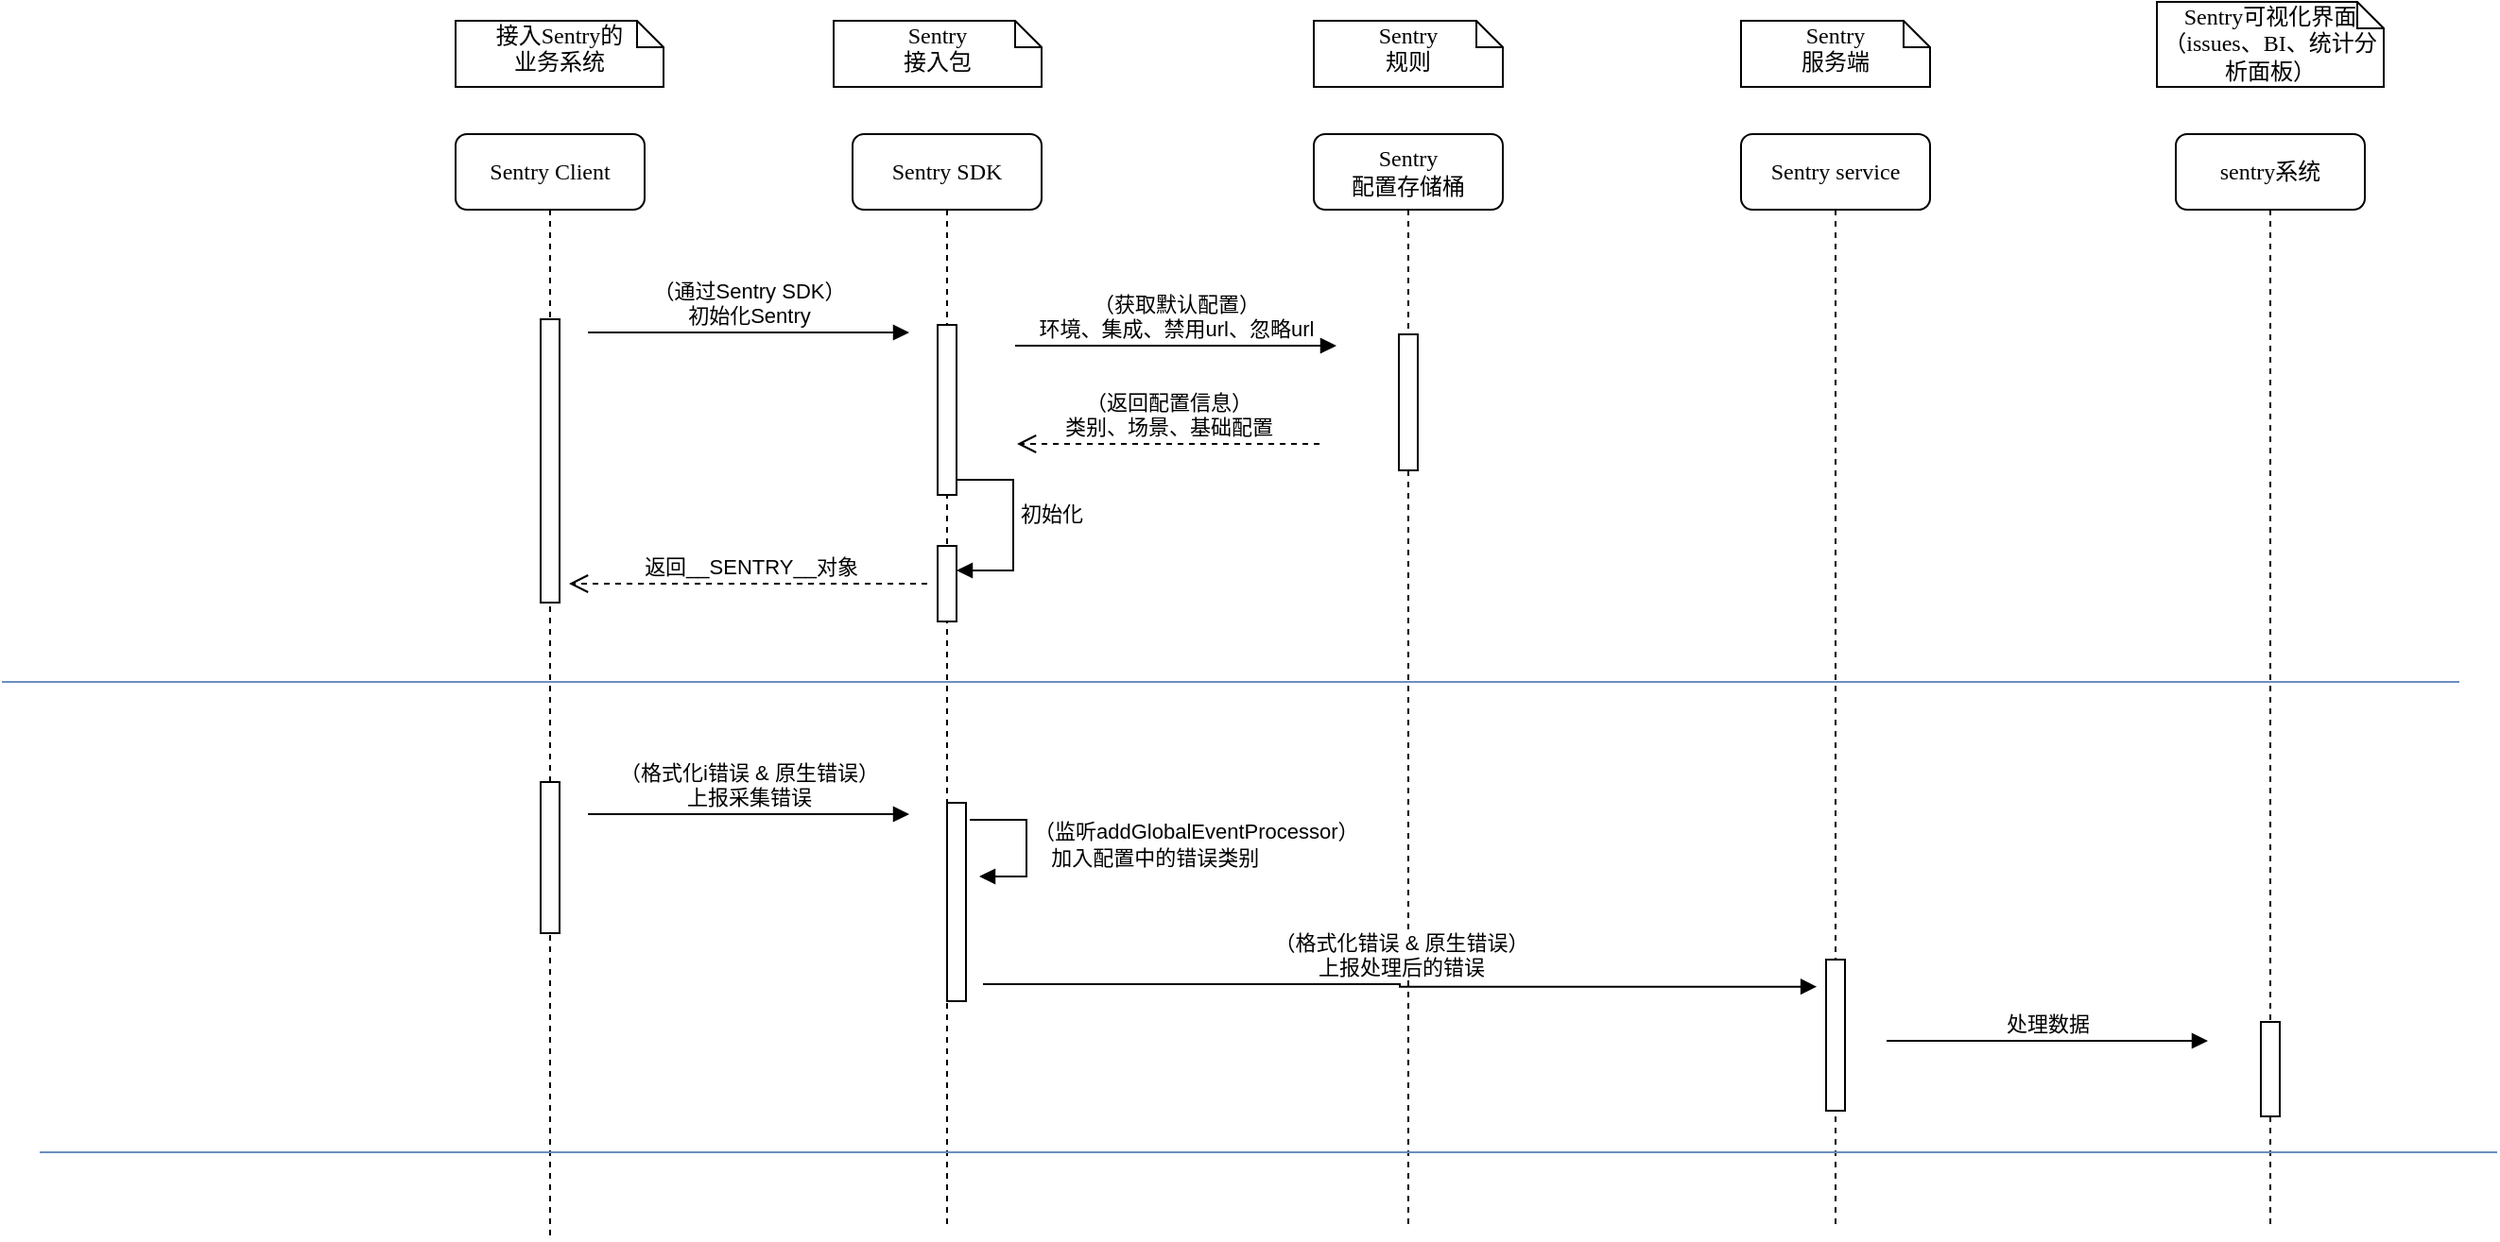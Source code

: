 <mxfile version="21.6.5" type="github">
  <diagram name="Page-1" id="13e1069c-82ec-6db2-03f1-153e76fe0fe0">
    <mxGraphModel dx="2322" dy="731" grid="1" gridSize="10" guides="1" tooltips="1" connect="1" arrows="1" fold="1" page="1" pageScale="1" pageWidth="1100" pageHeight="850" background="none" math="0" shadow="0">
      <root>
        <mxCell id="0" />
        <mxCell id="1" parent="0" />
        <mxCell id="-RjXNWNZFDge65mw0WvV-12" value="Sentry Client" style="shape=umlLifeline;perimeter=lifelinePerimeter;whiteSpace=wrap;html=1;container=1;collapsible=0;recursiveResize=0;outlineConnect=0;rounded=1;shadow=0;comic=0;labelBackgroundColor=none;strokeWidth=1;fontFamily=Verdana;fontSize=12;align=center;" parent="1" vertex="1">
          <mxGeometry x="-860" y="160" width="100" height="585" as="geometry" />
        </mxCell>
        <mxCell id="-RjXNWNZFDge65mw0WvV-13" value="" style="html=1;points=[];perimeter=orthogonalPerimeter;rounded=0;shadow=0;comic=0;labelBackgroundColor=none;strokeWidth=1;fontFamily=Verdana;fontSize=12;align=center;" parent="-RjXNWNZFDge65mw0WvV-12" vertex="1">
          <mxGeometry x="45" y="98" width="10" height="150" as="geometry" />
        </mxCell>
        <mxCell id="VhnIH6Gxjaamr10zynHm-16" value="" style="html=1;points=[];perimeter=orthogonalPerimeter;outlineConnect=0;targetShapes=umlLifeline;portConstraint=eastwest;newEdgeStyle={&quot;edgeStyle&quot;:&quot;elbowEdgeStyle&quot;,&quot;elbow&quot;:&quot;vertical&quot;,&quot;curved&quot;:0,&quot;rounded&quot;:0};" vertex="1" parent="-RjXNWNZFDge65mw0WvV-12">
          <mxGeometry x="45" y="343" width="10" height="80" as="geometry" />
        </mxCell>
        <mxCell id="-RjXNWNZFDge65mw0WvV-17" value="接入Sentry的&lt;br&gt;业务系统" style="shape=note;whiteSpace=wrap;html=1;size=14;verticalAlign=top;align=center;spacingTop=-6;rounded=0;shadow=0;comic=0;labelBackgroundColor=none;strokeWidth=1;fontFamily=Verdana;fontSize=12" parent="1" vertex="1">
          <mxGeometry x="-860" y="100" width="110" height="35" as="geometry" />
        </mxCell>
        <mxCell id="-RjXNWNZFDge65mw0WvV-18" value="Sentry&lt;br&gt;配置存储桶" style="shape=umlLifeline;perimeter=lifelinePerimeter;whiteSpace=wrap;html=1;container=1;collapsible=0;recursiveResize=0;outlineConnect=0;rounded=1;shadow=0;comic=0;labelBackgroundColor=none;strokeWidth=1;fontFamily=Verdana;fontSize=12;align=center;" parent="1" vertex="1">
          <mxGeometry x="-406" y="160" width="100" height="580" as="geometry" />
        </mxCell>
        <mxCell id="-RjXNWNZFDge65mw0WvV-19" value="" style="html=1;points=[];perimeter=orthogonalPerimeter;rounded=0;shadow=0;comic=0;labelBackgroundColor=none;strokeWidth=1;fontFamily=Verdana;fontSize=12;align=center;" parent="-RjXNWNZFDge65mw0WvV-18" vertex="1">
          <mxGeometry x="45" y="106" width="10" height="72" as="geometry" />
        </mxCell>
        <mxCell id="-RjXNWNZFDge65mw0WvV-20" value="Sentry&lt;br&gt;规则" style="shape=note;whiteSpace=wrap;html=1;size=14;verticalAlign=top;align=center;spacingTop=-6;rounded=0;shadow=0;comic=0;labelBackgroundColor=none;strokeWidth=1;fontFamily=Verdana;fontSize=12" parent="1" vertex="1">
          <mxGeometry x="-406" y="100" width="100" height="35" as="geometry" />
        </mxCell>
        <mxCell id="-RjXNWNZFDge65mw0WvV-21" value="Sentry SDK" style="shape=umlLifeline;perimeter=lifelinePerimeter;whiteSpace=wrap;html=1;container=1;collapsible=0;recursiveResize=0;outlineConnect=0;rounded=1;shadow=0;comic=0;labelBackgroundColor=none;strokeWidth=1;fontFamily=Verdana;fontSize=12;align=center;" parent="1" vertex="1">
          <mxGeometry x="-650" y="160" width="100" height="580" as="geometry" />
        </mxCell>
        <mxCell id="-RjXNWNZFDge65mw0WvV-22" value="" style="html=1;points=[];perimeter=orthogonalPerimeter;rounded=0;shadow=0;comic=0;labelBackgroundColor=none;strokeWidth=1;fontFamily=Verdana;fontSize=12;align=center;" parent="-RjXNWNZFDge65mw0WvV-21" vertex="1">
          <mxGeometry x="45" y="101" width="10" height="90" as="geometry" />
        </mxCell>
        <mxCell id="VhnIH6Gxjaamr10zynHm-11" value="" style="html=1;points=[];perimeter=orthogonalPerimeter;outlineConnect=0;targetShapes=umlLifeline;portConstraint=eastwest;newEdgeStyle={&quot;edgeStyle&quot;:&quot;elbowEdgeStyle&quot;,&quot;elbow&quot;:&quot;vertical&quot;,&quot;curved&quot;:0,&quot;rounded&quot;:0};" vertex="1" parent="-RjXNWNZFDge65mw0WvV-21">
          <mxGeometry x="45" y="218" width="10" height="40" as="geometry" />
        </mxCell>
        <mxCell id="VhnIH6Gxjaamr10zynHm-12" value="初始化" style="html=1;align=left;spacingLeft=2;endArrow=block;rounded=0;edgeStyle=orthogonalEdgeStyle;curved=0;rounded=0;" edge="1" parent="-RjXNWNZFDge65mw0WvV-21">
          <mxGeometry relative="1" as="geometry">
            <mxPoint x="55" y="171" as="sourcePoint" />
            <Array as="points">
              <mxPoint x="55" y="183" />
              <mxPoint x="85" y="183" />
              <mxPoint x="85" y="231" />
            </Array>
            <mxPoint x="55" y="231" as="targetPoint" />
          </mxGeometry>
        </mxCell>
        <mxCell id="VhnIH6Gxjaamr10zynHm-24" value="" style="html=1;points=[];perimeter=orthogonalPerimeter;outlineConnect=0;targetShapes=umlLifeline;portConstraint=eastwest;newEdgeStyle={&quot;edgeStyle&quot;:&quot;elbowEdgeStyle&quot;,&quot;elbow&quot;:&quot;vertical&quot;,&quot;curved&quot;:0,&quot;rounded&quot;:0};" vertex="1" parent="-RjXNWNZFDge65mw0WvV-21">
          <mxGeometry x="50" y="354" width="10" height="105" as="geometry" />
        </mxCell>
        <mxCell id="VhnIH6Gxjaamr10zynHm-25" value="（监听addGlobalEventProcessor）&lt;br style=&quot;border-color: var(--border-color);&quot;&gt;&amp;nbsp; &amp;nbsp;加入配置中的错误类别" style="html=1;align=left;spacingLeft=2;endArrow=block;rounded=0;edgeStyle=orthogonalEdgeStyle;curved=0;rounded=0;" edge="1" parent="-RjXNWNZFDge65mw0WvV-21">
          <mxGeometry relative="1" as="geometry">
            <mxPoint x="62" y="363" as="sourcePoint" />
            <Array as="points">
              <mxPoint x="92" y="393" />
            </Array>
            <mxPoint x="67" y="393" as="targetPoint" />
          </mxGeometry>
        </mxCell>
        <mxCell id="-RjXNWNZFDge65mw0WvV-23" value="Sentry&lt;br&gt;接入包" style="shape=note;whiteSpace=wrap;html=1;size=14;verticalAlign=top;align=center;spacingTop=-6;rounded=0;shadow=0;comic=0;labelBackgroundColor=none;strokeWidth=1;fontFamily=Verdana;fontSize=12" parent="1" vertex="1">
          <mxGeometry x="-660" y="100" width="110" height="35" as="geometry" />
        </mxCell>
        <mxCell id="-RjXNWNZFDge65mw0WvV-24" value="Sentry service" style="shape=umlLifeline;perimeter=lifelinePerimeter;whiteSpace=wrap;html=1;container=1;collapsible=0;recursiveResize=0;outlineConnect=0;rounded=1;shadow=0;comic=0;labelBackgroundColor=none;strokeWidth=1;fontFamily=Verdana;fontSize=12;align=center;" parent="1" vertex="1">
          <mxGeometry x="-180" y="160" width="100" height="580" as="geometry" />
        </mxCell>
        <mxCell id="VhnIH6Gxjaamr10zynHm-27" value="" style="html=1;points=[];perimeter=orthogonalPerimeter;outlineConnect=0;targetShapes=umlLifeline;portConstraint=eastwest;newEdgeStyle={&quot;edgeStyle&quot;:&quot;elbowEdgeStyle&quot;,&quot;elbow&quot;:&quot;vertical&quot;,&quot;curved&quot;:0,&quot;rounded&quot;:0};" vertex="1" parent="-RjXNWNZFDge65mw0WvV-24">
          <mxGeometry x="45" y="437" width="10" height="80" as="geometry" />
        </mxCell>
        <mxCell id="-RjXNWNZFDge65mw0WvV-32" value="返回__SENTRY__对象" style="html=1;verticalAlign=bottom;endArrow=open;dashed=1;endSize=8;edgeStyle=elbowEdgeStyle;elbow=vertical;curved=0;rounded=0;" parent="1" edge="1">
          <mxGeometry x="-0.015" relative="1" as="geometry">
            <mxPoint x="-610.5" y="398" as="sourcePoint" />
            <mxPoint x="-800" y="398" as="targetPoint" />
            <Array as="points">
              <mxPoint x="-750" y="398" />
              <mxPoint x="-660" y="398" />
            </Array>
            <mxPoint as="offset" />
          </mxGeometry>
        </mxCell>
        <mxCell id="-RjXNWNZFDge65mw0WvV-34" value="sentry系统" style="shape=umlLifeline;perimeter=lifelinePerimeter;whiteSpace=wrap;html=1;container=1;collapsible=0;recursiveResize=0;outlineConnect=0;rounded=1;shadow=0;comic=0;labelBackgroundColor=none;strokeWidth=1;fontFamily=Verdana;fontSize=12;align=center;" parent="1" vertex="1">
          <mxGeometry x="50" y="160" width="100" height="580" as="geometry" />
        </mxCell>
        <mxCell id="VhnIH6Gxjaamr10zynHm-28" value="" style="html=1;points=[];perimeter=orthogonalPerimeter;outlineConnect=0;targetShapes=umlLifeline;portConstraint=eastwest;newEdgeStyle={&quot;edgeStyle&quot;:&quot;elbowEdgeStyle&quot;,&quot;elbow&quot;:&quot;vertical&quot;,&quot;curved&quot;:0,&quot;rounded&quot;:0};" vertex="1" parent="-RjXNWNZFDge65mw0WvV-34">
          <mxGeometry x="45" y="470" width="10" height="50" as="geometry" />
        </mxCell>
        <mxCell id="-RjXNWNZFDge65mw0WvV-37" value="Sentry可视化界面&lt;br&gt;（issues、BI、统计分析面板）" style="shape=note;whiteSpace=wrap;html=1;size=14;verticalAlign=top;align=center;spacingTop=-6;rounded=0;shadow=0;comic=0;labelBackgroundColor=none;strokeWidth=1;fontFamily=Verdana;fontSize=12" parent="1" vertex="1">
          <mxGeometry x="40" y="90" width="120" height="45" as="geometry" />
        </mxCell>
        <mxCell id="-RjXNWNZFDge65mw0WvV-39" value="Sentry&lt;br&gt;服务端" style="shape=note;whiteSpace=wrap;html=1;size=14;verticalAlign=top;align=center;spacingTop=-6;rounded=0;shadow=0;comic=0;labelBackgroundColor=none;strokeWidth=1;fontFamily=Verdana;fontSize=12" parent="1" vertex="1">
          <mxGeometry x="-180" y="100" width="100" height="35" as="geometry" />
        </mxCell>
        <mxCell id="-RjXNWNZFDge65mw0WvV-42" value="（获取默认配置）&lt;br&gt;环境、集成、禁用url、忽略url" style="html=1;verticalAlign=bottom;endArrow=block;edgeStyle=elbowEdgeStyle;elbow=horizontal;curved=0;rounded=0;" parent="1" edge="1">
          <mxGeometry x="-0.004" width="80" relative="1" as="geometry">
            <mxPoint x="-564" y="272" as="sourcePoint" />
            <mxPoint x="-394" y="272" as="targetPoint" />
            <Array as="points" />
            <mxPoint as="offset" />
          </mxGeometry>
        </mxCell>
        <mxCell id="-RjXNWNZFDge65mw0WvV-43" value="（返回配置信息）&lt;br&gt;类别、场景、基础配置" style="html=1;verticalAlign=bottom;endArrow=open;dashed=1;endSize=8;edgeStyle=elbowEdgeStyle;elbow=vertical;curved=0;rounded=0;" parent="1" edge="1">
          <mxGeometry relative="1" as="geometry">
            <mxPoint x="-403" y="324" as="sourcePoint" />
            <mxPoint x="-563" y="324" as="targetPoint" />
            <Array as="points">
              <mxPoint x="-513" y="324" />
              <mxPoint x="-423" y="324" />
            </Array>
            <mxPoint as="offset" />
          </mxGeometry>
        </mxCell>
        <mxCell id="-RjXNWNZFDge65mw0WvV-48" value="（通过Sentry SDK）&lt;br&gt;初始化Sentry" style="html=1;verticalAlign=bottom;endArrow=block;edgeStyle=elbowEdgeStyle;elbow=horizontal;curved=0;rounded=0;" parent="1" edge="1">
          <mxGeometry x="-0.004" width="80" relative="1" as="geometry">
            <mxPoint x="-790" y="265" as="sourcePoint" />
            <mxPoint x="-620" y="265" as="targetPoint" />
            <Array as="points" />
            <mxPoint as="offset" />
          </mxGeometry>
        </mxCell>
        <mxCell id="-RjXNWNZFDge65mw0WvV-66" value="" style="line;strokeWidth=1;fillColor=#dae8fc;align=left;verticalAlign=middle;spacingTop=-1;spacingLeft=3;spacingRight=3;rotatable=0;labelPosition=right;points=[];portConstraint=eastwest;strokeColor=#6c8ebf;" parent="1" vertex="1">
          <mxGeometry x="-1100" y="446" width="1300" height="8" as="geometry" />
        </mxCell>
        <mxCell id="-RjXNWNZFDge65mw0WvV-73" value="" style="line;strokeWidth=1;fillColor=#dae8fc;align=left;verticalAlign=middle;spacingTop=-1;spacingLeft=3;spacingRight=3;rotatable=0;labelPosition=right;points=[];portConstraint=eastwest;strokeColor=#6c8ebf;" parent="1" vertex="1">
          <mxGeometry x="-1080" y="695" width="1300" height="8" as="geometry" />
        </mxCell>
        <mxCell id="VhnIH6Gxjaamr10zynHm-19" value="（格式化i错误 &amp;amp; 原生错误）&lt;br&gt;上报采集错误" style="html=1;verticalAlign=bottom;endArrow=block;edgeStyle=elbowEdgeStyle;elbow=vertical;curved=0;rounded=0;" edge="1" parent="1">
          <mxGeometry x="-0.004" width="80" relative="1" as="geometry">
            <mxPoint x="-790" y="520" as="sourcePoint" />
            <mxPoint x="-620" y="520" as="targetPoint" />
            <Array as="points" />
            <mxPoint as="offset" />
          </mxGeometry>
        </mxCell>
        <mxCell id="VhnIH6Gxjaamr10zynHm-26" value="（格式化错误 &amp;amp; 原生错误）&lt;br&gt;上报处理后的错误" style="html=1;verticalAlign=bottom;endArrow=block;edgeStyle=elbowEdgeStyle;elbow=horizontal;curved=0;rounded=0;entryX=0.006;entryY=0.642;entryDx=0;entryDy=0;entryPerimeter=0;" edge="1" parent="1">
          <mxGeometry x="-0.004" width="80" relative="1" as="geometry">
            <mxPoint x="-581" y="610" as="sourcePoint" />
            <mxPoint x="-139.94" y="611.36" as="targetPoint" />
            <Array as="points" />
            <mxPoint as="offset" />
          </mxGeometry>
        </mxCell>
        <mxCell id="VhnIH6Gxjaamr10zynHm-29" value="处理数据" style="html=1;verticalAlign=bottom;endArrow=block;edgeStyle=elbowEdgeStyle;elbow=horizontal;curved=0;rounded=0;" edge="1" parent="1">
          <mxGeometry x="-0.004" width="80" relative="1" as="geometry">
            <mxPoint x="-103" y="640" as="sourcePoint" />
            <mxPoint x="67" y="640" as="targetPoint" />
            <Array as="points" />
            <mxPoint as="offset" />
          </mxGeometry>
        </mxCell>
      </root>
    </mxGraphModel>
  </diagram>
</mxfile>
